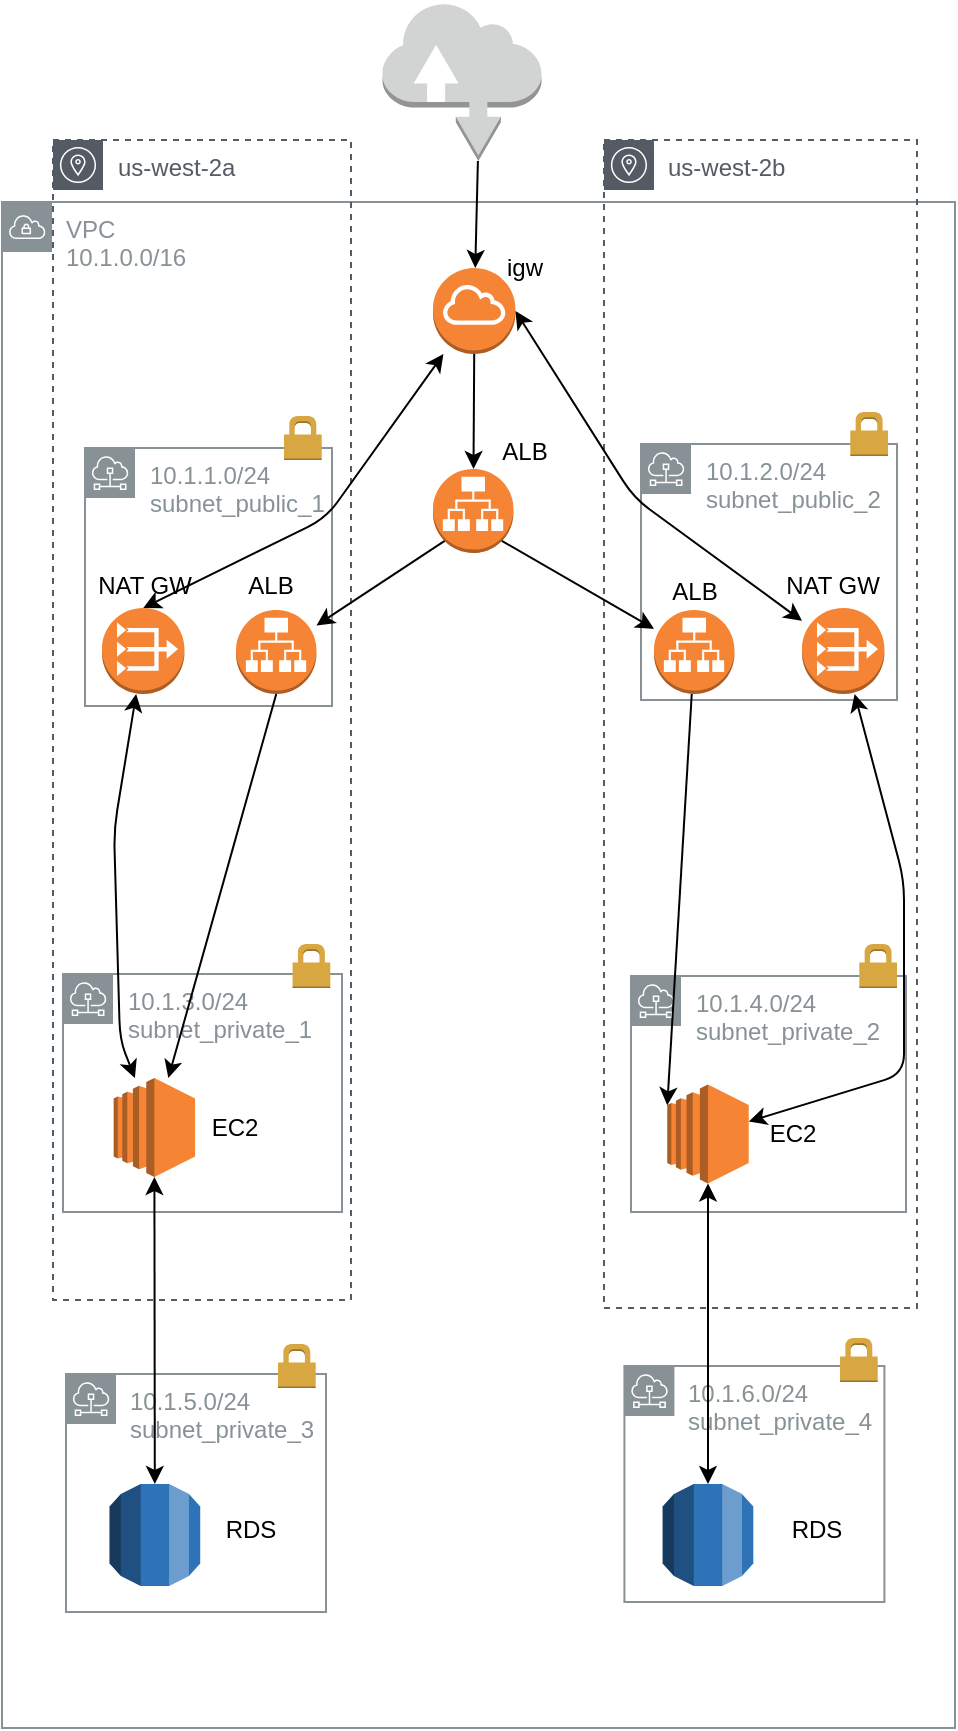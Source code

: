 <mxfile version="13.10.4" type="github">
  <diagram id="rzrUFIEG0DzhDdMzmfyW" name="Page-1">
    <mxGraphModel dx="1422" dy="796" grid="0" gridSize="4" guides="1" tooltips="1" connect="1" arrows="1" fold="1" page="1" pageScale="1" pageWidth="827" pageHeight="1169" math="0" shadow="0">
      <root>
        <mxCell id="0" />
        <mxCell id="1" parent="0" />
        <mxCell id="fgW36ntNgNvpVJWIUlN4-9" value="VPC&lt;br&gt;10.1.0.0/16" style="outlineConnect=0;gradientColor=none;html=1;whiteSpace=wrap;fontSize=12;fontStyle=0;shape=mxgraph.aws4.group;grIcon=mxgraph.aws4.group_vpc;strokeColor=#879196;fillColor=none;verticalAlign=top;align=left;spacingLeft=30;fontColor=#879196;dashed=0;" vertex="1" parent="1">
          <mxGeometry x="190" y="242" width="476.5" height="763" as="geometry" />
        </mxCell>
        <mxCell id="fgW36ntNgNvpVJWIUlN4-29" value="us-west-2a" style="outlineConnect=0;gradientColor=none;html=1;whiteSpace=wrap;fontSize=12;fontStyle=0;shape=mxgraph.aws4.group;grIcon=mxgraph.aws4.group_availability_zone;strokeColor=#545B64;fillColor=none;verticalAlign=top;align=left;spacingLeft=30;fontColor=#545B64;dashed=1;" vertex="1" parent="1">
          <mxGeometry x="215.5" y="211" width="149" height="580" as="geometry" />
        </mxCell>
        <mxCell id="fgW36ntNgNvpVJWIUlN4-30" value="us-west-2b" style="outlineConnect=0;gradientColor=none;html=1;whiteSpace=wrap;fontSize=12;fontStyle=0;shape=mxgraph.aws4.group;grIcon=mxgraph.aws4.group_availability_zone;strokeColor=#545B64;fillColor=none;verticalAlign=top;align=left;spacingLeft=30;fontColor=#545B64;dashed=1;" vertex="1" parent="1">
          <mxGeometry x="490.99" y="211" width="156.51" height="584" as="geometry" />
        </mxCell>
        <mxCell id="fgW36ntNgNvpVJWIUlN4-12" value="10.1.2.0/24&lt;br&gt;subnet_public_2" style="outlineConnect=0;gradientColor=none;html=1;whiteSpace=wrap;fontSize=12;fontStyle=0;shape=mxgraph.aws4.group;grIcon=mxgraph.aws4.group_subnet;strokeColor=#879196;fillColor=none;verticalAlign=top;align=left;spacingLeft=30;fontColor=#879196;dashed=0;" vertex="1" parent="1">
          <mxGeometry x="509.5" y="363" width="128" height="128" as="geometry" />
        </mxCell>
        <mxCell id="fgW36ntNgNvpVJWIUlN4-40" value="10.1.3.0/24&lt;br&gt;subnet_private_1" style="outlineConnect=0;gradientColor=none;html=1;whiteSpace=wrap;fontSize=12;fontStyle=0;shape=mxgraph.aws4.group;grIcon=mxgraph.aws4.group_subnet;strokeColor=#879196;fillColor=none;verticalAlign=top;align=left;spacingLeft=30;fontColor=#879196;dashed=0;" vertex="1" parent="1">
          <mxGeometry x="220.5" y="628" width="139.5" height="119" as="geometry" />
        </mxCell>
        <mxCell id="fgW36ntNgNvpVJWIUlN4-41" value="10.1.4.0/24&lt;br&gt;subnet_private_2" style="outlineConnect=0;gradientColor=none;html=1;whiteSpace=wrap;fontSize=12;fontStyle=0;shape=mxgraph.aws4.group;grIcon=mxgraph.aws4.group_subnet;strokeColor=#879196;fillColor=none;verticalAlign=top;align=left;spacingLeft=30;fontColor=#879196;dashed=0;" vertex="1" parent="1">
          <mxGeometry x="504.5" y="629" width="137.5" height="118" as="geometry" />
        </mxCell>
        <mxCell id="fgW36ntNgNvpVJWIUlN4-10" value="10.1.1.0/24&lt;br&gt;subnet_public_1" style="outlineConnect=0;gradientColor=none;html=1;whiteSpace=wrap;fontSize=12;fontStyle=0;shape=mxgraph.aws4.group;grIcon=mxgraph.aws4.group_subnet;strokeColor=#879196;fillColor=none;verticalAlign=top;align=left;spacingLeft=30;fontColor=#879196;dashed=0;" vertex="1" parent="1">
          <mxGeometry x="231.5" y="365" width="123.5" height="129" as="geometry" />
        </mxCell>
        <mxCell id="fgW36ntNgNvpVJWIUlN4-6" value="" style="outlineConnect=0;dashed=0;verticalLabelPosition=bottom;verticalAlign=top;align=center;html=1;shape=mxgraph.aws3.internet_gateway;fillColor=#F58534;gradientColor=none;" vertex="1" parent="1">
          <mxGeometry x="405.5" y="275" width="41.21" height="43" as="geometry" />
        </mxCell>
        <mxCell id="fgW36ntNgNvpVJWIUlN4-13" value="igw" style="text;html=1;align=center;verticalAlign=middle;resizable=0;points=[];autosize=1;" vertex="1" parent="1">
          <mxGeometry x="435.5" y="265" width="30" height="20" as="geometry" />
        </mxCell>
        <mxCell id="fgW36ntNgNvpVJWIUlN4-16" value="" style="outlineConnect=0;dashed=0;verticalLabelPosition=bottom;verticalAlign=top;align=center;html=1;shape=mxgraph.aws3.internet;fillColor=#D2D3D3;gradientColor=none;" vertex="1" parent="1">
          <mxGeometry x="380.25" y="142" width="79.5" height="79.5" as="geometry" />
        </mxCell>
        <mxCell id="fgW36ntNgNvpVJWIUlN4-50" value="" style="outlineConnect=0;dashed=0;verticalLabelPosition=bottom;verticalAlign=top;align=center;html=1;shape=mxgraph.aws3.application_load_balancer;fillColor=#F58534;gradientColor=none;" vertex="1" parent="1">
          <mxGeometry x="516" y="446" width="40.25" height="42" as="geometry" />
        </mxCell>
        <mxCell id="fgW36ntNgNvpVJWIUlN4-57" value="EC2" style="text;html=1;align=center;verticalAlign=middle;resizable=0;points=[];autosize=1;" vertex="1" parent="1">
          <mxGeometry x="568" y="699" width="33" height="18" as="geometry" />
        </mxCell>
        <mxCell id="fgW36ntNgNvpVJWIUlN4-58" value="EC2" style="text;html=1;align=center;verticalAlign=middle;resizable=0;points=[];autosize=1;" vertex="1" parent="1">
          <mxGeometry x="289.11" y="695.75" width="33" height="18" as="geometry" />
        </mxCell>
        <mxCell id="fgW36ntNgNvpVJWIUlN4-59" value="" style="outlineConnect=0;dashed=0;verticalLabelPosition=bottom;verticalAlign=top;align=center;html=1;shape=mxgraph.aws3.application_load_balancer;fillColor=#F58534;gradientColor=none;" vertex="1" parent="1">
          <mxGeometry x="405.5" y="375.5" width="40.25" height="42" as="geometry" />
        </mxCell>
        <mxCell id="fgW36ntNgNvpVJWIUlN4-61" value="ALB" style="text;html=1;align=center;verticalAlign=middle;resizable=0;points=[];autosize=1;" vertex="1" parent="1">
          <mxGeometry x="307" y="425" width="33" height="18" as="geometry" />
        </mxCell>
        <mxCell id="fgW36ntNgNvpVJWIUlN4-62" value="ALB" style="text;html=1;align=center;verticalAlign=middle;resizable=0;points=[];autosize=1;" vertex="1" parent="1">
          <mxGeometry x="434" y="357.5" width="33" height="18" as="geometry" />
        </mxCell>
        <mxCell id="fgW36ntNgNvpVJWIUlN4-63" value="ALB" style="text;html=1;align=center;verticalAlign=middle;resizable=0;points=[];autosize=1;" vertex="1" parent="1">
          <mxGeometry x="519.62" y="428" width="33" height="18" as="geometry" />
        </mxCell>
        <mxCell id="fgW36ntNgNvpVJWIUlN4-65" value="" style="endArrow=classic;html=1;exitX=0.6;exitY=1;exitDx=0;exitDy=0;exitPerimeter=0;" edge="1" parent="1" source="fgW36ntNgNvpVJWIUlN4-16" target="fgW36ntNgNvpVJWIUlN4-6">
          <mxGeometry width="50" height="50" relative="1" as="geometry">
            <mxPoint x="409" y="250" as="sourcePoint" />
            <mxPoint x="459" y="200" as="targetPoint" />
          </mxGeometry>
        </mxCell>
        <mxCell id="fgW36ntNgNvpVJWIUlN4-66" value="" style="endArrow=classic;html=1;exitX=0.5;exitY=1;exitDx=0;exitDy=0;exitPerimeter=0;" edge="1" parent="1" source="fgW36ntNgNvpVJWIUlN4-6" target="fgW36ntNgNvpVJWIUlN4-59">
          <mxGeometry width="50" height="50" relative="1" as="geometry">
            <mxPoint x="400.32" y="322" as="sourcePoint" />
            <mxPoint x="399.004" y="375.5" as="targetPoint" />
          </mxGeometry>
        </mxCell>
        <mxCell id="fgW36ntNgNvpVJWIUlN4-67" value="" style="endArrow=classic;html=1;exitX=0.855;exitY=0.855;exitDx=0;exitDy=0;exitPerimeter=0;" edge="1" parent="1" source="fgW36ntNgNvpVJWIUlN4-59" target="fgW36ntNgNvpVJWIUlN4-50">
          <mxGeometry width="50" height="50" relative="1" as="geometry">
            <mxPoint x="457.355" y="407.0" as="sourcePoint" />
            <mxPoint x="457.003" y="464.5" as="targetPoint" />
          </mxGeometry>
        </mxCell>
        <mxCell id="fgW36ntNgNvpVJWIUlN4-69" value="" style="outlineConnect=0;dashed=0;verticalLabelPosition=bottom;verticalAlign=top;align=center;html=1;shape=mxgraph.aws3.vpc_nat_gateway;fillColor=#F58534;gradientColor=none;" vertex="1" parent="1">
          <mxGeometry x="240" y="445" width="41.21" height="43" as="geometry" />
        </mxCell>
        <mxCell id="fgW36ntNgNvpVJWIUlN4-70" value="" style="outlineConnect=0;dashed=0;verticalLabelPosition=bottom;verticalAlign=top;align=center;html=1;shape=mxgraph.aws3.vpc_nat_gateway;fillColor=#F58534;gradientColor=none;" vertex="1" parent="1">
          <mxGeometry x="590" y="445" width="41.21" height="43" as="geometry" />
        </mxCell>
        <mxCell id="fgW36ntNgNvpVJWIUlN4-71" value="10.1.6.0/24&lt;br&gt;subnet_private_4" style="outlineConnect=0;gradientColor=none;html=1;whiteSpace=wrap;fontSize=12;fontStyle=0;shape=mxgraph.aws4.group;grIcon=mxgraph.aws4.group_subnet;strokeColor=#879196;fillColor=none;verticalAlign=top;align=left;spacingLeft=30;fontColor=#879196;dashed=0;" vertex="1" parent="1">
          <mxGeometry x="501.21" y="824" width="130" height="118" as="geometry" />
        </mxCell>
        <mxCell id="fgW36ntNgNvpVJWIUlN4-72" value="10.1.5.0/24&lt;br&gt;subnet_private_3" style="outlineConnect=0;gradientColor=none;html=1;whiteSpace=wrap;fontSize=12;fontStyle=0;shape=mxgraph.aws4.group;grIcon=mxgraph.aws4.group_subnet;strokeColor=#879196;fillColor=none;verticalAlign=top;align=left;spacingLeft=30;fontColor=#879196;dashed=0;" vertex="1" parent="1">
          <mxGeometry x="222" y="828" width="130" height="119" as="geometry" />
        </mxCell>
        <mxCell id="fgW36ntNgNvpVJWIUlN4-73" value="NAT GW" style="text;html=1;align=center;verticalAlign=middle;resizable=0;points=[];autosize=1;" vertex="1" parent="1">
          <mxGeometry x="576" y="425" width="57" height="18" as="geometry" />
        </mxCell>
        <mxCell id="fgW36ntNgNvpVJWIUlN4-74" value="NAT GW" style="text;html=1;align=center;verticalAlign=middle;resizable=0;points=[];autosize=1;" vertex="1" parent="1">
          <mxGeometry x="232.11" y="425" width="57" height="18" as="geometry" />
        </mxCell>
        <mxCell id="fgW36ntNgNvpVJWIUlN4-68" value="" style="endArrow=classic;html=1;exitX=0.145;exitY=0.855;exitDx=0;exitDy=0;exitPerimeter=0;" edge="1" parent="1" source="fgW36ntNgNvpVJWIUlN4-59" target="fgW36ntNgNvpVJWIUlN4-38">
          <mxGeometry width="50" height="50" relative="1" as="geometry">
            <mxPoint x="434.105" y="326.0" as="sourcePoint" />
            <mxPoint x="433.753" y="383.5" as="targetPoint" />
          </mxGeometry>
        </mxCell>
        <mxCell id="fgW36ntNgNvpVJWIUlN4-38" value="" style="outlineConnect=0;dashed=0;verticalLabelPosition=bottom;verticalAlign=top;align=center;html=1;shape=mxgraph.aws3.application_load_balancer;fillColor=#F58534;gradientColor=none;" vertex="1" parent="1">
          <mxGeometry x="307" y="446" width="40.25" height="42" as="geometry" />
        </mxCell>
        <mxCell id="fgW36ntNgNvpVJWIUlN4-75" value="" style="outlineConnect=0;dashed=0;verticalLabelPosition=bottom;verticalAlign=top;align=center;html=1;shape=mxgraph.aws3.rds;fillColor=#2E73B8;gradientColor=none;" vertex="1" parent="1">
          <mxGeometry x="243.78" y="883" width="45.33" height="51" as="geometry" />
        </mxCell>
        <mxCell id="fgW36ntNgNvpVJWIUlN4-76" value="" style="outlineConnect=0;dashed=0;verticalLabelPosition=bottom;verticalAlign=top;align=center;html=1;shape=mxgraph.aws3.rds;fillColor=#2E73B8;gradientColor=none;" vertex="1" parent="1">
          <mxGeometry x="520.33" y="883" width="45.33" height="51" as="geometry" />
        </mxCell>
        <mxCell id="fgW36ntNgNvpVJWIUlN4-78" value="" style="dashed=0;html=1;shape=mxgraph.aws3.permissions;fillColor=#D9A741;gradientColor=none;dashed=0;" vertex="1" parent="1">
          <mxGeometry x="335.29" y="613" width="18.85" height="22" as="geometry" />
        </mxCell>
        <mxCell id="fgW36ntNgNvpVJWIUlN4-79" value="" style="dashed=0;html=1;shape=mxgraph.aws3.permissions;fillColor=#D9A741;gradientColor=none;dashed=0;" vertex="1" parent="1">
          <mxGeometry x="618.65" y="613" width="18.85" height="22" as="geometry" />
        </mxCell>
        <mxCell id="fgW36ntNgNvpVJWIUlN4-80" value="" style="dashed=0;html=1;shape=mxgraph.aws3.permissions;fillColor=#D9A741;gradientColor=none;dashed=0;" vertex="1" parent="1">
          <mxGeometry x="614.15" y="347" width="18.85" height="22" as="geometry" />
        </mxCell>
        <mxCell id="fgW36ntNgNvpVJWIUlN4-81" value="" style="dashed=0;html=1;shape=mxgraph.aws3.permissions;fillColor=#D9A741;gradientColor=none;dashed=0;" vertex="1" parent="1">
          <mxGeometry x="331.0" y="349" width="18.85" height="22" as="geometry" />
        </mxCell>
        <mxCell id="fgW36ntNgNvpVJWIUlN4-82" value="" style="dashed=0;html=1;shape=mxgraph.aws3.permissions;fillColor=#D9A741;gradientColor=none;dashed=0;" vertex="1" parent="1">
          <mxGeometry x="609.0" y="810" width="18.85" height="22" as="geometry" />
        </mxCell>
        <mxCell id="fgW36ntNgNvpVJWIUlN4-83" value="" style="dashed=0;html=1;shape=mxgraph.aws3.permissions;fillColor=#D9A741;gradientColor=none;dashed=0;" vertex="1" parent="1">
          <mxGeometry x="328.0" y="813" width="18.85" height="22" as="geometry" />
        </mxCell>
        <mxCell id="fgW36ntNgNvpVJWIUlN4-84" value="RDS" style="text;html=1;align=center;verticalAlign=middle;resizable=0;points=[];autosize=1;" vertex="1" parent="1">
          <mxGeometry x="579.15" y="897" width="35" height="18" as="geometry" />
        </mxCell>
        <mxCell id="fgW36ntNgNvpVJWIUlN4-85" value="RDS" style="text;html=1;align=center;verticalAlign=middle;resizable=0;points=[];autosize=1;" vertex="1" parent="1">
          <mxGeometry x="296" y="897" width="35" height="18" as="geometry" />
        </mxCell>
        <mxCell id="fgW36ntNgNvpVJWIUlN4-90" value="" style="outlineConnect=0;dashed=0;verticalLabelPosition=bottom;verticalAlign=top;align=center;html=1;shape=mxgraph.aws3.ec2;fillColor=#F58534;gradientColor=none;" vertex="1" parent="1">
          <mxGeometry x="245.84" y="680" width="40.72" height="49.5" as="geometry" />
        </mxCell>
        <mxCell id="fgW36ntNgNvpVJWIUlN4-91" value="" style="outlineConnect=0;dashed=0;verticalLabelPosition=bottom;verticalAlign=top;align=center;html=1;shape=mxgraph.aws3.ec2;fillColor=#F58534;gradientColor=none;" vertex="1" parent="1">
          <mxGeometry x="522.64" y="683.25" width="40.72" height="49.5" as="geometry" />
        </mxCell>
        <mxCell id="fgW36ntNgNvpVJWIUlN4-92" value="" style="endArrow=classic;startArrow=classic;html=1;entryX=0.5;entryY=1;entryDx=0;entryDy=0;entryPerimeter=0;" edge="1" parent="1" source="fgW36ntNgNvpVJWIUlN4-75" target="fgW36ntNgNvpVJWIUlN4-90">
          <mxGeometry width="50" height="50" relative="1" as="geometry">
            <mxPoint x="208" y="769" as="sourcePoint" />
            <mxPoint x="258" y="719" as="targetPoint" />
          </mxGeometry>
        </mxCell>
        <mxCell id="fgW36ntNgNvpVJWIUlN4-93" value="" style="endArrow=classic;startArrow=classic;html=1;" edge="1" parent="1" source="fgW36ntNgNvpVJWIUlN4-76" target="fgW36ntNgNvpVJWIUlN4-91">
          <mxGeometry width="50" height="50" relative="1" as="geometry">
            <mxPoint x="534" y="794" as="sourcePoint" />
            <mxPoint x="584" y="744" as="targetPoint" />
          </mxGeometry>
        </mxCell>
        <mxCell id="fgW36ntNgNvpVJWIUlN4-95" value="" style="endArrow=classic;startArrow=classic;html=1;" edge="1" parent="1" source="fgW36ntNgNvpVJWIUlN4-90" target="fgW36ntNgNvpVJWIUlN4-69">
          <mxGeometry width="50" height="50" relative="1" as="geometry">
            <mxPoint x="254" y="571" as="sourcePoint" />
            <mxPoint x="304" y="521" as="targetPoint" />
            <Array as="points">
              <mxPoint x="249" y="661" />
              <mxPoint x="246" y="556" />
            </Array>
          </mxGeometry>
        </mxCell>
        <mxCell id="fgW36ntNgNvpVJWIUlN4-96" value="" style="endArrow=classic;startArrow=classic;html=1;" edge="1" parent="1" source="fgW36ntNgNvpVJWIUlN4-91" target="fgW36ntNgNvpVJWIUlN4-70">
          <mxGeometry width="50" height="50" relative="1" as="geometry">
            <mxPoint x="577" y="580" as="sourcePoint" />
            <mxPoint x="627" y="530" as="targetPoint" />
            <Array as="points">
              <mxPoint x="641" y="678" />
              <mxPoint x="641" y="581" />
            </Array>
          </mxGeometry>
        </mxCell>
        <mxCell id="fgW36ntNgNvpVJWIUlN4-97" value="" style="endArrow=classic;startArrow=classic;html=1;exitX=1;exitY=0.5;exitDx=0;exitDy=0;exitPerimeter=0;" edge="1" parent="1" source="fgW36ntNgNvpVJWIUlN4-6" target="fgW36ntNgNvpVJWIUlN4-70">
          <mxGeometry width="50" height="50" relative="1" as="geometry">
            <mxPoint x="444" y="354" as="sourcePoint" />
            <mxPoint x="494" y="304" as="targetPoint" />
            <Array as="points">
              <mxPoint x="506" y="390" />
            </Array>
          </mxGeometry>
        </mxCell>
        <mxCell id="fgW36ntNgNvpVJWIUlN4-98" value="" style="endArrow=classic;startArrow=classic;html=1;exitX=0.5;exitY=0;exitDx=0;exitDy=0;exitPerimeter=0;" edge="1" parent="1" source="fgW36ntNgNvpVJWIUlN4-69" target="fgW36ntNgNvpVJWIUlN4-6">
          <mxGeometry width="50" height="50" relative="1" as="geometry">
            <mxPoint x="277" y="352" as="sourcePoint" />
            <mxPoint x="327" y="302" as="targetPoint" />
            <Array as="points">
              <mxPoint x="352" y="400" />
            </Array>
          </mxGeometry>
        </mxCell>
        <mxCell id="fgW36ntNgNvpVJWIUlN4-100" value="" style="endArrow=classic;html=1;entryX=0;entryY=0.21;entryDx=0;entryDy=0;entryPerimeter=0;" edge="1" parent="1" source="fgW36ntNgNvpVJWIUlN4-50" target="fgW36ntNgNvpVJWIUlN4-91">
          <mxGeometry width="50" height="50" relative="1" as="geometry">
            <mxPoint x="407" y="540" as="sourcePoint" />
            <mxPoint x="457" y="490" as="targetPoint" />
          </mxGeometry>
        </mxCell>
        <mxCell id="fgW36ntNgNvpVJWIUlN4-101" value="" style="endArrow=classic;html=1;exitX=0.5;exitY=1;exitDx=0;exitDy=0;exitPerimeter=0;" edge="1" parent="1" source="fgW36ntNgNvpVJWIUlN4-38" target="fgW36ntNgNvpVJWIUlN4-90">
          <mxGeometry width="50" height="50" relative="1" as="geometry">
            <mxPoint x="317" y="573" as="sourcePoint" />
            <mxPoint x="367" y="523" as="targetPoint" />
          </mxGeometry>
        </mxCell>
      </root>
    </mxGraphModel>
  </diagram>
</mxfile>
